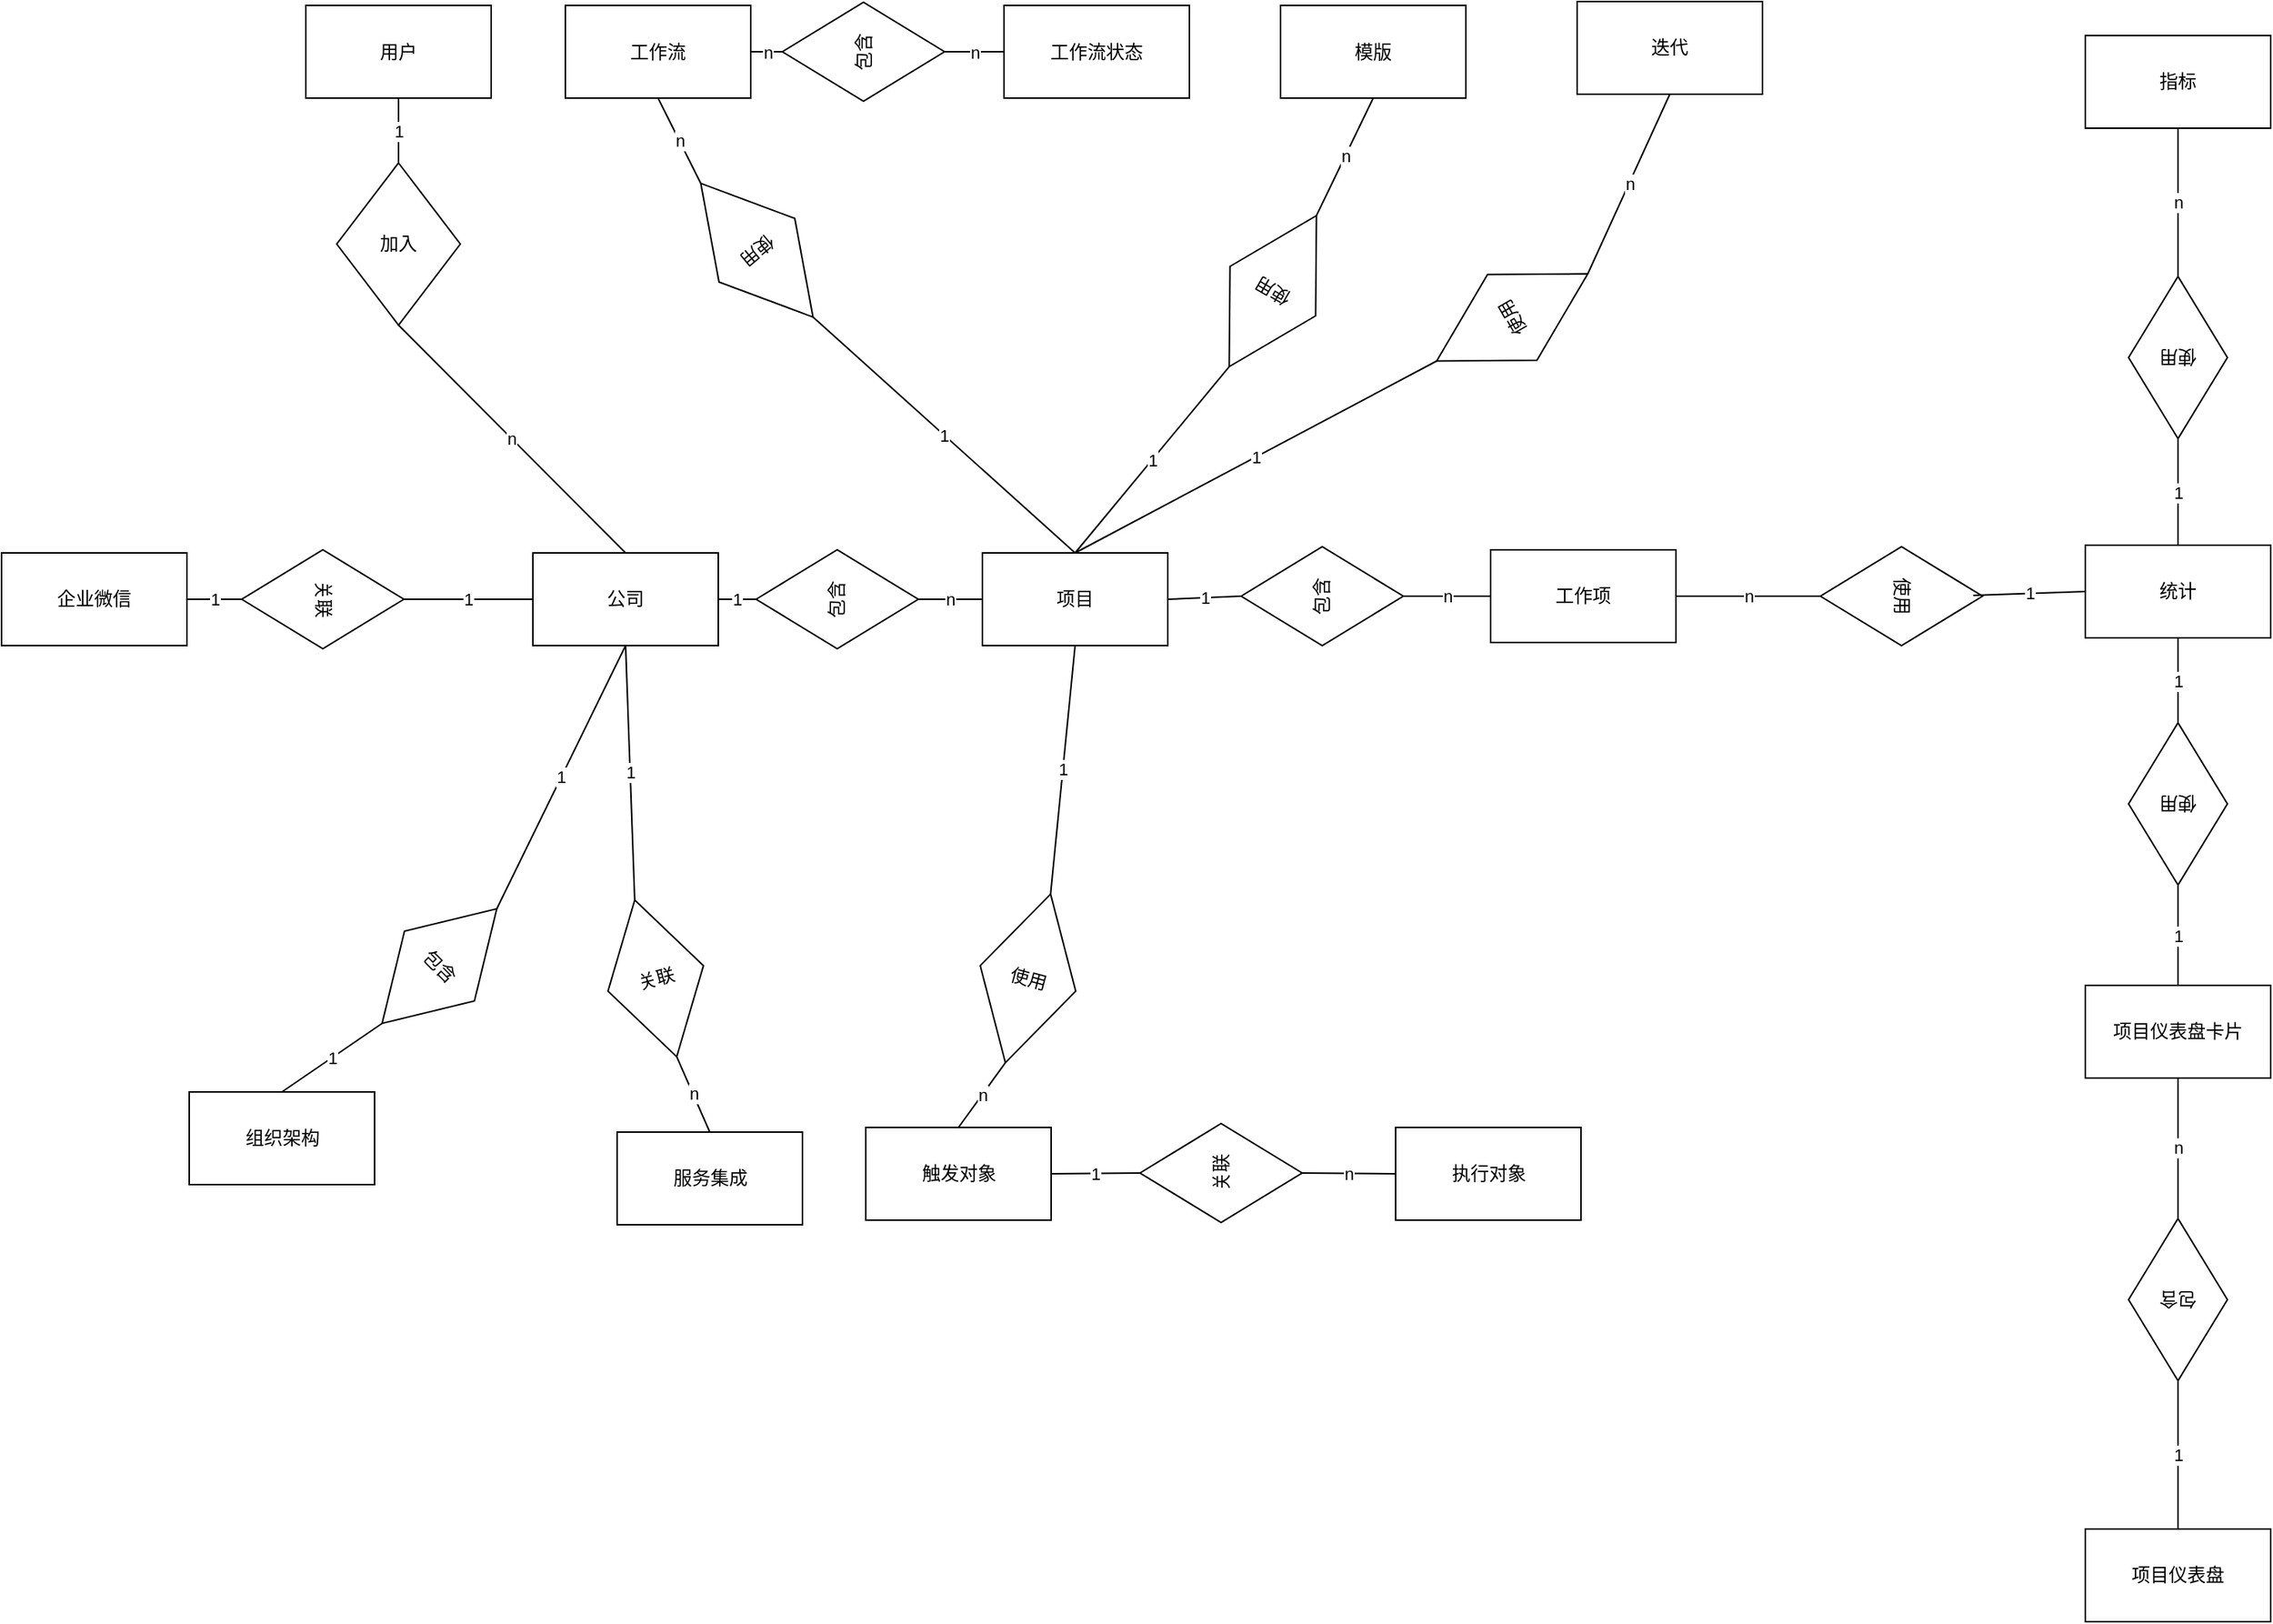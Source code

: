 <mxfile version="26.1.3">
  <diagram id="R2lEEEUBdFMjLlhIrx00" name="Page-1">
    <mxGraphModel dx="2941" dy="1100" grid="0" gridSize="10" guides="1" tooltips="1" connect="1" arrows="1" fold="1" page="0" pageScale="1" pageWidth="850" pageHeight="1100" math="0" shadow="0" extFonts="Permanent Marker^https://fonts.googleapis.com/css?family=Permanent+Marker">
      <root>
        <mxCell id="0" />
        <mxCell id="1" parent="0" />
        <mxCell id="Q7mi7OF3EURctunxMx_V-1" value="项目" style="rounded=0;whiteSpace=wrap;html=1;" parent="1" vertex="1">
          <mxGeometry x="-302" y="424" width="120" height="60" as="geometry" />
        </mxCell>
        <mxCell id="Q7mi7OF3EURctunxMx_V-2" value="模版" style="rounded=0;whiteSpace=wrap;html=1;" parent="1" vertex="1">
          <mxGeometry x="-109" y="69.5" width="120" height="60" as="geometry" />
        </mxCell>
        <mxCell id="Q7mi7OF3EURctunxMx_V-3" value="工作流" style="rounded=0;whiteSpace=wrap;html=1;" parent="1" vertex="1">
          <mxGeometry x="-572" y="69.5" width="120" height="60" as="geometry" />
        </mxCell>
        <mxCell id="Q7mi7OF3EURctunxMx_V-4" value="工作流状态" style="rounded=0;whiteSpace=wrap;html=1;" parent="1" vertex="1">
          <mxGeometry x="-288" y="69.5" width="120" height="60" as="geometry" />
        </mxCell>
        <mxCell id="Q7mi7OF3EURctunxMx_V-5" value="迭代" style="rounded=0;whiteSpace=wrap;html=1;" parent="1" vertex="1">
          <mxGeometry x="83" y="67" width="120" height="60" as="geometry" />
        </mxCell>
        <mxCell id="Q7mi7OF3EURctunxMx_V-6" value="触发对象" style="rounded=0;whiteSpace=wrap;html=1;" parent="1" vertex="1">
          <mxGeometry x="-377.5" y="796" width="120" height="60" as="geometry" />
        </mxCell>
        <mxCell id="Q7mi7OF3EURctunxMx_V-7" value="执行对象" style="rounded=0;whiteSpace=wrap;html=1;" parent="1" vertex="1">
          <mxGeometry x="-34.5" y="796" width="120" height="60" as="geometry" />
        </mxCell>
        <mxCell id="Q7mi7OF3EURctunxMx_V-8" value="统计" style="rounded=0;whiteSpace=wrap;html=1;" parent="1" vertex="1">
          <mxGeometry x="412" y="419" width="120" height="60" as="geometry" />
        </mxCell>
        <mxCell id="Q7mi7OF3EURctunxMx_V-9" value="指标" style="rounded=0;whiteSpace=wrap;html=1;" parent="1" vertex="1">
          <mxGeometry x="412" y="89" width="120" height="60" as="geometry" />
        </mxCell>
        <mxCell id="Q7mi7OF3EURctunxMx_V-10" value="项目仪表盘" style="rounded=0;whiteSpace=wrap;html=1;" parent="1" vertex="1">
          <mxGeometry x="412" y="1056" width="120" height="60" as="geometry" />
        </mxCell>
        <mxCell id="Q7mi7OF3EURctunxMx_V-11" value="项目仪表盘卡片" style="rounded=0;whiteSpace=wrap;html=1;" parent="1" vertex="1">
          <mxGeometry x="412" y="704" width="120" height="60" as="geometry" />
        </mxCell>
        <mxCell id="Q7mi7OF3EURctunxMx_V-12" value="用户" style="rounded=0;whiteSpace=wrap;html=1;" parent="1" vertex="1">
          <mxGeometry x="-740" y="69.5" width="120" height="60" as="geometry" />
        </mxCell>
        <mxCell id="Q7mi7OF3EURctunxMx_V-13" value="公司" style="rounded=0;whiteSpace=wrap;html=1;" parent="1" vertex="1">
          <mxGeometry x="-593" y="424" width="120" height="60" as="geometry" />
        </mxCell>
        <mxCell id="Q7mi7OF3EURctunxMx_V-14" value="企业微信" style="rounded=0;whiteSpace=wrap;html=1;" parent="1" vertex="1">
          <mxGeometry x="-937" y="424" width="120" height="60" as="geometry" />
        </mxCell>
        <mxCell id="Q7mi7OF3EURctunxMx_V-15" value="组织架构" style="rounded=0;whiteSpace=wrap;html=1;" parent="1" vertex="1">
          <mxGeometry x="-815.5" y="773" width="120" height="60" as="geometry" />
        </mxCell>
        <mxCell id="Q7mi7OF3EURctunxMx_V-16" value="服务集成" style="rounded=0;whiteSpace=wrap;html=1;" parent="1" vertex="1">
          <mxGeometry x="-538.5" y="799" width="120" height="60" as="geometry" />
        </mxCell>
        <mxCell id="6-voDm71mwFC1DvUqmNY-1" value="包含" style="rhombus;whiteSpace=wrap;html=1;rotation=45;" vertex="1" parent="1">
          <mxGeometry x="-685.5" y="639" width="64" height="105" as="geometry" />
        </mxCell>
        <mxCell id="6-voDm71mwFC1DvUqmNY-3" value="1" style="endArrow=none;html=1;rounded=0;exitX=0.5;exitY=1;exitDx=0;exitDy=0;entryX=0.5;entryY=0;entryDx=0;entryDy=0;" edge="1" parent="1" source="Q7mi7OF3EURctunxMx_V-13" target="6-voDm71mwFC1DvUqmNY-1">
          <mxGeometry width="50" height="50" relative="1" as="geometry">
            <mxPoint x="-434" y="503" as="sourcePoint" />
            <mxPoint x="-384" y="453" as="targetPoint" />
          </mxGeometry>
        </mxCell>
        <mxCell id="6-voDm71mwFC1DvUqmNY-4" value="1" style="endArrow=none;html=1;rounded=0;exitX=0.5;exitY=1;exitDx=0;exitDy=0;entryX=0.5;entryY=0;entryDx=0;entryDy=0;" edge="1" parent="1" source="6-voDm71mwFC1DvUqmNY-1" target="Q7mi7OF3EURctunxMx_V-15">
          <mxGeometry width="50" height="50" relative="1" as="geometry">
            <mxPoint x="-452.5" y="733" as="sourcePoint" />
            <mxPoint x="-452.5" y="805" as="targetPoint" />
          </mxGeometry>
        </mxCell>
        <mxCell id="6-voDm71mwFC1DvUqmNY-5" value="加入" style="rhombus;whiteSpace=wrap;html=1;rotation=0;" vertex="1" parent="1">
          <mxGeometry x="-720" y="171.5" width="80" height="105" as="geometry" />
        </mxCell>
        <mxCell id="6-voDm71mwFC1DvUqmNY-6" value="1" style="endArrow=none;html=1;rounded=0;exitX=0.5;exitY=1;exitDx=0;exitDy=0;entryX=0.5;entryY=0;entryDx=0;entryDy=0;" edge="1" parent="1" source="Q7mi7OF3EURctunxMx_V-12" target="6-voDm71mwFC1DvUqmNY-5">
          <mxGeometry width="50" height="50" relative="1" as="geometry">
            <mxPoint x="-670" y="387.5" as="sourcePoint" />
            <mxPoint x="-670" y="446.5" as="targetPoint" />
          </mxGeometry>
        </mxCell>
        <mxCell id="6-voDm71mwFC1DvUqmNY-8" value="n" style="endArrow=none;html=1;rounded=0;exitX=0.5;exitY=1;exitDx=0;exitDy=0;entryX=0.5;entryY=0;entryDx=0;entryDy=0;" edge="1" parent="1" source="6-voDm71mwFC1DvUqmNY-5" target="Q7mi7OF3EURctunxMx_V-13">
          <mxGeometry width="50" height="50" relative="1" as="geometry">
            <mxPoint x="-518" y="19" as="sourcePoint" />
            <mxPoint x="-518" y="61" as="targetPoint" />
          </mxGeometry>
        </mxCell>
        <mxCell id="6-voDm71mwFC1DvUqmNY-9" value="关联" style="rhombus;whiteSpace=wrap;html=1;rotation=90;" vertex="1" parent="1">
          <mxGeometry x="-761" y="401.5" width="64" height="105" as="geometry" />
        </mxCell>
        <mxCell id="6-voDm71mwFC1DvUqmNY-11" value="1" style="endArrow=none;html=1;rounded=0;exitX=0;exitY=0.5;exitDx=0;exitDy=0;entryX=0.5;entryY=0;entryDx=0;entryDy=0;" edge="1" parent="1" source="Q7mi7OF3EURctunxMx_V-13" target="6-voDm71mwFC1DvUqmNY-9">
          <mxGeometry width="50" height="50" relative="1" as="geometry">
            <mxPoint x="-518" y="19" as="sourcePoint" />
            <mxPoint x="-518" y="61" as="targetPoint" />
          </mxGeometry>
        </mxCell>
        <mxCell id="6-voDm71mwFC1DvUqmNY-12" value="1" style="endArrow=none;html=1;rounded=0;exitX=0.5;exitY=1;exitDx=0;exitDy=0;entryX=1;entryY=0.5;entryDx=0;entryDy=0;" edge="1" parent="1" source="6-voDm71mwFC1DvUqmNY-9" target="Q7mi7OF3EURctunxMx_V-14">
          <mxGeometry width="50" height="50" relative="1" as="geometry">
            <mxPoint x="-703" y="605" as="sourcePoint" />
            <mxPoint x="-778" y="605" as="targetPoint" />
          </mxGeometry>
        </mxCell>
        <mxCell id="6-voDm71mwFC1DvUqmNY-14" value="包含" style="rhombus;whiteSpace=wrap;html=1;rotation=-90;" vertex="1" parent="1">
          <mxGeometry x="-411" y="47" width="64" height="105" as="geometry" />
        </mxCell>
        <mxCell id="6-voDm71mwFC1DvUqmNY-18" value="n" style="endArrow=none;html=1;rounded=0;entryX=0;entryY=0.5;entryDx=0;entryDy=0;exitX=0.5;exitY=1;exitDx=0;exitDy=0;" edge="1" parent="1" source="6-voDm71mwFC1DvUqmNY-14" target="Q7mi7OF3EURctunxMx_V-4">
          <mxGeometry width="50" height="50" relative="1" as="geometry">
            <mxPoint x="-318" y="99.5" as="sourcePoint" />
            <mxPoint x="-714" y="-299.5" as="targetPoint" />
            <mxPoint as="offset" />
          </mxGeometry>
        </mxCell>
        <mxCell id="6-voDm71mwFC1DvUqmNY-21" value="n" style="endArrow=none;html=1;rounded=0;exitX=1;exitY=0.5;exitDx=0;exitDy=0;entryX=0.5;entryY=0;entryDx=0;entryDy=0;" edge="1" parent="1" source="Q7mi7OF3EURctunxMx_V-3" target="6-voDm71mwFC1DvUqmNY-14">
          <mxGeometry x="0.008" width="50" height="50" relative="1" as="geometry">
            <mxPoint x="-365" y="-30.5" as="sourcePoint" />
            <mxPoint x="-365" y="4.5" as="targetPoint" />
            <mxPoint as="offset" />
          </mxGeometry>
        </mxCell>
        <mxCell id="6-voDm71mwFC1DvUqmNY-22" value="工作项" style="rounded=0;whiteSpace=wrap;html=1;" vertex="1" parent="1">
          <mxGeometry x="27" y="422" width="120" height="60" as="geometry" />
        </mxCell>
        <mxCell id="6-voDm71mwFC1DvUqmNY-23" value="包含" style="rhombus;whiteSpace=wrap;html=1;rotation=-90;" vertex="1" parent="1">
          <mxGeometry x="-428" y="401.5" width="64" height="105" as="geometry" />
        </mxCell>
        <mxCell id="6-voDm71mwFC1DvUqmNY-25" value="1" style="endArrow=none;html=1;rounded=0;entryX=1;entryY=0.5;entryDx=0;entryDy=0;exitX=0.5;exitY=0;exitDx=0;exitDy=0;" edge="1" parent="1" source="6-voDm71mwFC1DvUqmNY-23" target="Q7mi7OF3EURctunxMx_V-13">
          <mxGeometry width="50" height="50" relative="1" as="geometry">
            <mxPoint x="-418" y="545" as="sourcePoint" />
            <mxPoint x="-518" y="61" as="targetPoint" />
          </mxGeometry>
        </mxCell>
        <mxCell id="6-voDm71mwFC1DvUqmNY-26" value="n" style="endArrow=none;html=1;rounded=0;exitX=0;exitY=0.5;exitDx=0;exitDy=0;entryX=0.5;entryY=1;entryDx=0;entryDy=0;" edge="1" parent="1" source="Q7mi7OF3EURctunxMx_V-1" target="6-voDm71mwFC1DvUqmNY-23">
          <mxGeometry x="0.01" width="50" height="50" relative="1" as="geometry">
            <mxPoint x="-431" y="464" as="sourcePoint" />
            <mxPoint x="-335" y="454" as="targetPoint" />
            <mxPoint as="offset" />
          </mxGeometry>
        </mxCell>
        <mxCell id="6-voDm71mwFC1DvUqmNY-27" value="关联" style="rhombus;whiteSpace=wrap;html=1;rotation=-15;" vertex="1" parent="1">
          <mxGeometry x="-545.5" y="647" width="64" height="105" as="geometry" />
        </mxCell>
        <mxCell id="6-voDm71mwFC1DvUqmNY-28" value="1" style="endArrow=none;html=1;rounded=0;entryX=0.5;entryY=0;entryDx=0;entryDy=0;exitX=0.5;exitY=1;exitDx=0;exitDy=0;" edge="1" parent="1" source="Q7mi7OF3EURctunxMx_V-13" target="6-voDm71mwFC1DvUqmNY-27">
          <mxGeometry width="50" height="50" relative="1" as="geometry">
            <mxPoint x="-518" y="19" as="sourcePoint" />
            <mxPoint x="-518" y="61" as="targetPoint" />
          </mxGeometry>
        </mxCell>
        <mxCell id="6-voDm71mwFC1DvUqmNY-29" value="n" style="endArrow=none;html=1;rounded=0;entryX=0.5;entryY=0;entryDx=0;entryDy=0;exitX=0.5;exitY=1;exitDx=0;exitDy=0;" edge="1" parent="1" source="6-voDm71mwFC1DvUqmNY-27" target="Q7mi7OF3EURctunxMx_V-16">
          <mxGeometry width="50" height="50" relative="1" as="geometry">
            <mxPoint x="-522.5" y="128" as="sourcePoint" />
            <mxPoint x="-522.5" y="170" as="targetPoint" />
          </mxGeometry>
        </mxCell>
        <mxCell id="6-voDm71mwFC1DvUqmNY-31" value="关联" style="rhombus;whiteSpace=wrap;html=1;rotation=-90;" vertex="1" parent="1">
          <mxGeometry x="-179.5" y="773" width="64" height="105" as="geometry" />
        </mxCell>
        <mxCell id="6-voDm71mwFC1DvUqmNY-33" value="1" style="endArrow=none;html=1;rounded=0;exitX=1;exitY=0.5;exitDx=0;exitDy=0;entryX=0.5;entryY=0;entryDx=0;entryDy=0;" edge="1" parent="1" source="Q7mi7OF3EURctunxMx_V-6" target="6-voDm71mwFC1DvUqmNY-31">
          <mxGeometry width="50" height="50" relative="1" as="geometry">
            <mxPoint x="-522.5" y="128" as="sourcePoint" />
            <mxPoint x="-211.5" y="880" as="targetPoint" />
          </mxGeometry>
        </mxCell>
        <mxCell id="6-voDm71mwFC1DvUqmNY-34" value="n" style="endArrow=none;html=1;rounded=0;entryX=0;entryY=0.5;entryDx=0;entryDy=0;exitX=0.5;exitY=1;exitDx=0;exitDy=0;" edge="1" parent="1" source="6-voDm71mwFC1DvUqmNY-31" target="Q7mi7OF3EURctunxMx_V-7">
          <mxGeometry width="50" height="50" relative="1" as="geometry">
            <mxPoint x="-222.5" y="836" as="sourcePoint" />
            <mxPoint x="-181.5" y="836" as="targetPoint" />
          </mxGeometry>
        </mxCell>
        <mxCell id="6-voDm71mwFC1DvUqmNY-35" value="包含" style="rhombus;whiteSpace=wrap;html=1;rotation=-90;" vertex="1" parent="1">
          <mxGeometry x="-114" y="399.5" width="64" height="105" as="geometry" />
        </mxCell>
        <mxCell id="6-voDm71mwFC1DvUqmNY-36" value="1" style="endArrow=none;html=1;rounded=0;entryX=1;entryY=0.5;entryDx=0;entryDy=0;exitX=0.5;exitY=0;exitDx=0;exitDy=0;" edge="1" parent="1" source="6-voDm71mwFC1DvUqmNY-35" target="Q7mi7OF3EURctunxMx_V-1">
          <mxGeometry width="50" height="50" relative="1" as="geometry">
            <mxPoint x="-430" y="464" as="sourcePoint" />
            <mxPoint x="-463" y="464" as="targetPoint" />
          </mxGeometry>
        </mxCell>
        <mxCell id="6-voDm71mwFC1DvUqmNY-37" value="n" style="endArrow=none;html=1;rounded=0;exitX=0;exitY=0.5;exitDx=0;exitDy=0;entryX=0.5;entryY=1;entryDx=0;entryDy=0;" edge="1" parent="1" source="6-voDm71mwFC1DvUqmNY-22" target="6-voDm71mwFC1DvUqmNY-35">
          <mxGeometry x="0.01" width="50" height="50" relative="1" as="geometry">
            <mxPoint x="-292" y="464" as="sourcePoint" />
            <mxPoint x="-10" y="523" as="targetPoint" />
            <mxPoint as="offset" />
          </mxGeometry>
        </mxCell>
        <mxCell id="6-voDm71mwFC1DvUqmNY-39" value="使用" style="rhombus;whiteSpace=wrap;html=1;rotation=140;" vertex="1" parent="1">
          <mxGeometry x="-480" y="171.5" width="64" height="113" as="geometry" />
        </mxCell>
        <mxCell id="6-voDm71mwFC1DvUqmNY-40" value="1" style="endArrow=none;html=1;rounded=0;entryX=0.5;entryY=0;entryDx=0;entryDy=0;exitX=0.5;exitY=0;exitDx=0;exitDy=0;" edge="1" parent="1" source="6-voDm71mwFC1DvUqmNY-39" target="Q7mi7OF3EURctunxMx_V-1">
          <mxGeometry width="50" height="50" relative="1" as="geometry">
            <mxPoint x="-430" y="464" as="sourcePoint" />
            <mxPoint x="-463" y="464" as="targetPoint" />
          </mxGeometry>
        </mxCell>
        <mxCell id="6-voDm71mwFC1DvUqmNY-41" value="n" style="endArrow=none;html=1;rounded=0;exitX=0.5;exitY=1;exitDx=0;exitDy=0;entryX=0.5;entryY=1;entryDx=0;entryDy=0;" edge="1" parent="1" source="6-voDm71mwFC1DvUqmNY-39" target="Q7mi7OF3EURctunxMx_V-3">
          <mxGeometry x="0.01" width="50" height="50" relative="1" as="geometry">
            <mxPoint x="-439" y="357.5" as="sourcePoint" />
            <mxPoint x="-511" y="146.5" as="targetPoint" />
            <mxPoint as="offset" />
          </mxGeometry>
        </mxCell>
        <mxCell id="6-voDm71mwFC1DvUqmNY-42" value="使用" style="rhombus;whiteSpace=wrap;html=1;rotation=15;" vertex="1" parent="1">
          <mxGeometry x="-304.5" y="643" width="64" height="113" as="geometry" />
        </mxCell>
        <mxCell id="6-voDm71mwFC1DvUqmNY-45" value="1" style="endArrow=none;html=1;rounded=0;entryX=0.5;entryY=1;entryDx=0;entryDy=0;exitX=0.5;exitY=0;exitDx=0;exitDy=0;" edge="1" parent="1" source="6-voDm71mwFC1DvUqmNY-42" target="Q7mi7OF3EURctunxMx_V-1">
          <mxGeometry width="50" height="50" relative="1" as="geometry">
            <mxPoint x="-255" y="388" as="sourcePoint" />
            <mxPoint x="-232" y="434" as="targetPoint" />
          </mxGeometry>
        </mxCell>
        <mxCell id="6-voDm71mwFC1DvUqmNY-46" value="n" style="endArrow=none;html=1;rounded=0;exitX=0.5;exitY=1;exitDx=0;exitDy=0;entryX=0.5;entryY=0;entryDx=0;entryDy=0;" edge="1" parent="1" source="6-voDm71mwFC1DvUqmNY-42" target="Q7mi7OF3EURctunxMx_V-6">
          <mxGeometry x="0.01" width="50" height="50" relative="1" as="geometry">
            <mxPoint x="-331.5" y="410" as="sourcePoint" />
            <mxPoint x="-359.5" y="355" as="targetPoint" />
            <mxPoint as="offset" />
          </mxGeometry>
        </mxCell>
        <mxCell id="6-voDm71mwFC1DvUqmNY-48" value="使用" style="rhombus;whiteSpace=wrap;html=1;rotation=-150;" vertex="1" parent="1">
          <mxGeometry x="-146" y="198" width="64" height="113" as="geometry" />
        </mxCell>
        <mxCell id="6-voDm71mwFC1DvUqmNY-49" value="1" style="endArrow=none;html=1;rounded=0;entryX=0.5;entryY=0;entryDx=0;entryDy=0;exitX=0.5;exitY=0;exitDx=0;exitDy=0;" edge="1" parent="1" source="6-voDm71mwFC1DvUqmNY-48" target="Q7mi7OF3EURctunxMx_V-1">
          <mxGeometry width="50" height="50" relative="1" as="geometry">
            <mxPoint x="-255" y="388" as="sourcePoint" />
            <mxPoint x="-232" y="434" as="targetPoint" />
          </mxGeometry>
        </mxCell>
        <mxCell id="6-voDm71mwFC1DvUqmNY-50" value="n" style="endArrow=none;html=1;rounded=0;exitX=0.5;exitY=1;exitDx=0;exitDy=0;entryX=0.5;entryY=1;entryDx=0;entryDy=0;" edge="1" parent="1" source="6-voDm71mwFC1DvUqmNY-48" target="Q7mi7OF3EURctunxMx_V-2">
          <mxGeometry x="0.01" width="50" height="50" relative="1" as="geometry">
            <mxPoint x="-474" y="194.5" as="sourcePoint" />
            <mxPoint x="-502" y="139.5" as="targetPoint" />
            <mxPoint as="offset" />
          </mxGeometry>
        </mxCell>
        <mxCell id="6-voDm71mwFC1DvUqmNY-51" value="使用" style="rhombus;whiteSpace=wrap;html=1;rotation=-180;" vertex="1" parent="1">
          <mxGeometry x="440" y="245" width="64" height="105" as="geometry" />
        </mxCell>
        <mxCell id="6-voDm71mwFC1DvUqmNY-52" value="1" style="endArrow=none;html=1;rounded=0;entryX=0.5;entryY=0;entryDx=0;entryDy=0;exitX=0.5;exitY=0;exitDx=0;exitDy=0;" edge="1" parent="1" source="6-voDm71mwFC1DvUqmNY-51" target="Q7mi7OF3EURctunxMx_V-8">
          <mxGeometry width="50" height="50" relative="1" as="geometry">
            <mxPoint x="-70" y="386" as="sourcePoint" />
            <mxPoint x="-141" y="434" as="targetPoint" />
          </mxGeometry>
        </mxCell>
        <mxCell id="6-voDm71mwFC1DvUqmNY-53" value="n" style="endArrow=none;html=1;rounded=0;exitX=0.5;exitY=1;exitDx=0;exitDy=0;entryX=0.5;entryY=1;entryDx=0;entryDy=0;" edge="1" parent="1" source="6-voDm71mwFC1DvUqmNY-51" target="Q7mi7OF3EURctunxMx_V-9">
          <mxGeometry x="0.01" width="50" height="50" relative="1" as="geometry">
            <mxPoint x="28" y="329" as="sourcePoint" />
            <mxPoint x="199" y="246" as="targetPoint" />
            <mxPoint as="offset" />
          </mxGeometry>
        </mxCell>
        <mxCell id="6-voDm71mwFC1DvUqmNY-55" value="使用" style="rhombus;whiteSpace=wrap;html=1;rotation=-180;" vertex="1" parent="1">
          <mxGeometry x="440" y="534" width="64" height="105" as="geometry" />
        </mxCell>
        <mxCell id="6-voDm71mwFC1DvUqmNY-56" value="1" style="endArrow=none;html=1;rounded=0;entryX=0.5;entryY=1;entryDx=0;entryDy=0;exitX=0.5;exitY=1;exitDx=0;exitDy=0;" edge="1" parent="1" source="Q7mi7OF3EURctunxMx_V-8" target="6-voDm71mwFC1DvUqmNY-55">
          <mxGeometry width="50" height="50" relative="1" as="geometry">
            <mxPoint x="482" y="390" as="sourcePoint" />
            <mxPoint x="482" y="429" as="targetPoint" />
          </mxGeometry>
        </mxCell>
        <mxCell id="6-voDm71mwFC1DvUqmNY-58" value="1" style="endArrow=none;html=1;rounded=0;entryX=0.5;entryY=0;entryDx=0;entryDy=0;exitX=0.5;exitY=0;exitDx=0;exitDy=0;" edge="1" parent="1" source="6-voDm71mwFC1DvUqmNY-55" target="Q7mi7OF3EURctunxMx_V-11">
          <mxGeometry width="50" height="50" relative="1" as="geometry">
            <mxPoint x="482" y="489" as="sourcePoint" />
            <mxPoint x="482" y="569" as="targetPoint" />
          </mxGeometry>
        </mxCell>
        <mxCell id="6-voDm71mwFC1DvUqmNY-59" value="1" style="endArrow=none;html=1;rounded=0;entryX=0.5;entryY=0;entryDx=0;entryDy=0;exitX=0.5;exitY=0;exitDx=0;exitDy=0;" edge="1" parent="1" source="6-voDm71mwFC1DvUqmNY-60" target="Q7mi7OF3EURctunxMx_V-10">
          <mxGeometry width="50" height="50" relative="1" as="geometry">
            <mxPoint x="475" y="855" as="sourcePoint" />
            <mxPoint x="482" y="714" as="targetPoint" />
          </mxGeometry>
        </mxCell>
        <mxCell id="6-voDm71mwFC1DvUqmNY-60" value="包含" style="rhombus;whiteSpace=wrap;html=1;rotation=-180;" vertex="1" parent="1">
          <mxGeometry x="440" y="855" width="64" height="105" as="geometry" />
        </mxCell>
        <mxCell id="6-voDm71mwFC1DvUqmNY-61" value="n" style="endArrow=none;html=1;rounded=0;exitX=0.5;exitY=1;exitDx=0;exitDy=0;entryX=0.5;entryY=1;entryDx=0;entryDy=0;" edge="1" parent="1" source="6-voDm71mwFC1DvUqmNY-60" target="Q7mi7OF3EURctunxMx_V-11">
          <mxGeometry x="0.01" width="50" height="50" relative="1" as="geometry">
            <mxPoint x="482" y="255" as="sourcePoint" />
            <mxPoint x="482" y="159" as="targetPoint" />
            <mxPoint as="offset" />
          </mxGeometry>
        </mxCell>
        <mxCell id="6-voDm71mwFC1DvUqmNY-62" value="使用" style="rhombus;whiteSpace=wrap;html=1;rotation=90;" vertex="1" parent="1">
          <mxGeometry x="261" y="399.5" width="64" height="105" as="geometry" />
        </mxCell>
        <mxCell id="6-voDm71mwFC1DvUqmNY-63" value="1" style="endArrow=none;html=1;rounded=0;entryX=0;entryY=0.5;entryDx=0;entryDy=0;exitX=0.492;exitY=0.057;exitDx=0;exitDy=0;exitPerimeter=0;" edge="1" parent="1" source="6-voDm71mwFC1DvUqmNY-62" target="Q7mi7OF3EURctunxMx_V-8">
          <mxGeometry width="50" height="50" relative="1" as="geometry">
            <mxPoint x="482" y="360" as="sourcePoint" />
            <mxPoint x="482" y="429" as="targetPoint" />
          </mxGeometry>
        </mxCell>
        <mxCell id="6-voDm71mwFC1DvUqmNY-64" value="n" style="endArrow=none;html=1;rounded=0;exitX=1;exitY=0.5;exitDx=0;exitDy=0;entryX=0.5;entryY=1;entryDx=0;entryDy=0;" edge="1" parent="1" source="6-voDm71mwFC1DvUqmNY-22" target="6-voDm71mwFC1DvUqmNY-62">
          <mxGeometry x="0.01" width="50" height="50" relative="1" as="geometry">
            <mxPoint x="482" y="255" as="sourcePoint" />
            <mxPoint x="482" y="159" as="targetPoint" />
            <mxPoint as="offset" />
          </mxGeometry>
        </mxCell>
        <mxCell id="6-voDm71mwFC1DvUqmNY-65" value="使用" style="rhombus;whiteSpace=wrap;html=1;rotation=-120;" vertex="1" parent="1">
          <mxGeometry x="9" y="215" width="64" height="113" as="geometry" />
        </mxCell>
        <mxCell id="6-voDm71mwFC1DvUqmNY-66" value="1" style="endArrow=none;html=1;rounded=0;entryX=0.5;entryY=0;entryDx=0;entryDy=0;exitX=0.5;exitY=0;exitDx=0;exitDy=0;" edge="1" parent="1" source="6-voDm71mwFC1DvUqmNY-65" target="Q7mi7OF3EURctunxMx_V-1">
          <mxGeometry width="50" height="50" relative="1" as="geometry">
            <mxPoint x="-153" y="293" as="sourcePoint" />
            <mxPoint x="-232" y="434" as="targetPoint" />
          </mxGeometry>
        </mxCell>
        <mxCell id="6-voDm71mwFC1DvUqmNY-67" value="n" style="endArrow=none;html=1;rounded=0;exitX=0.5;exitY=1;exitDx=0;exitDy=0;entryX=0.5;entryY=1;entryDx=0;entryDy=0;" edge="1" parent="1" source="6-voDm71mwFC1DvUqmNY-65" target="Q7mi7OF3EURctunxMx_V-5">
          <mxGeometry x="0.01" width="50" height="50" relative="1" as="geometry">
            <mxPoint x="-55" y="236" as="sourcePoint" />
            <mxPoint x="-39" y="140" as="targetPoint" />
            <mxPoint as="offset" />
          </mxGeometry>
        </mxCell>
      </root>
    </mxGraphModel>
  </diagram>
</mxfile>
